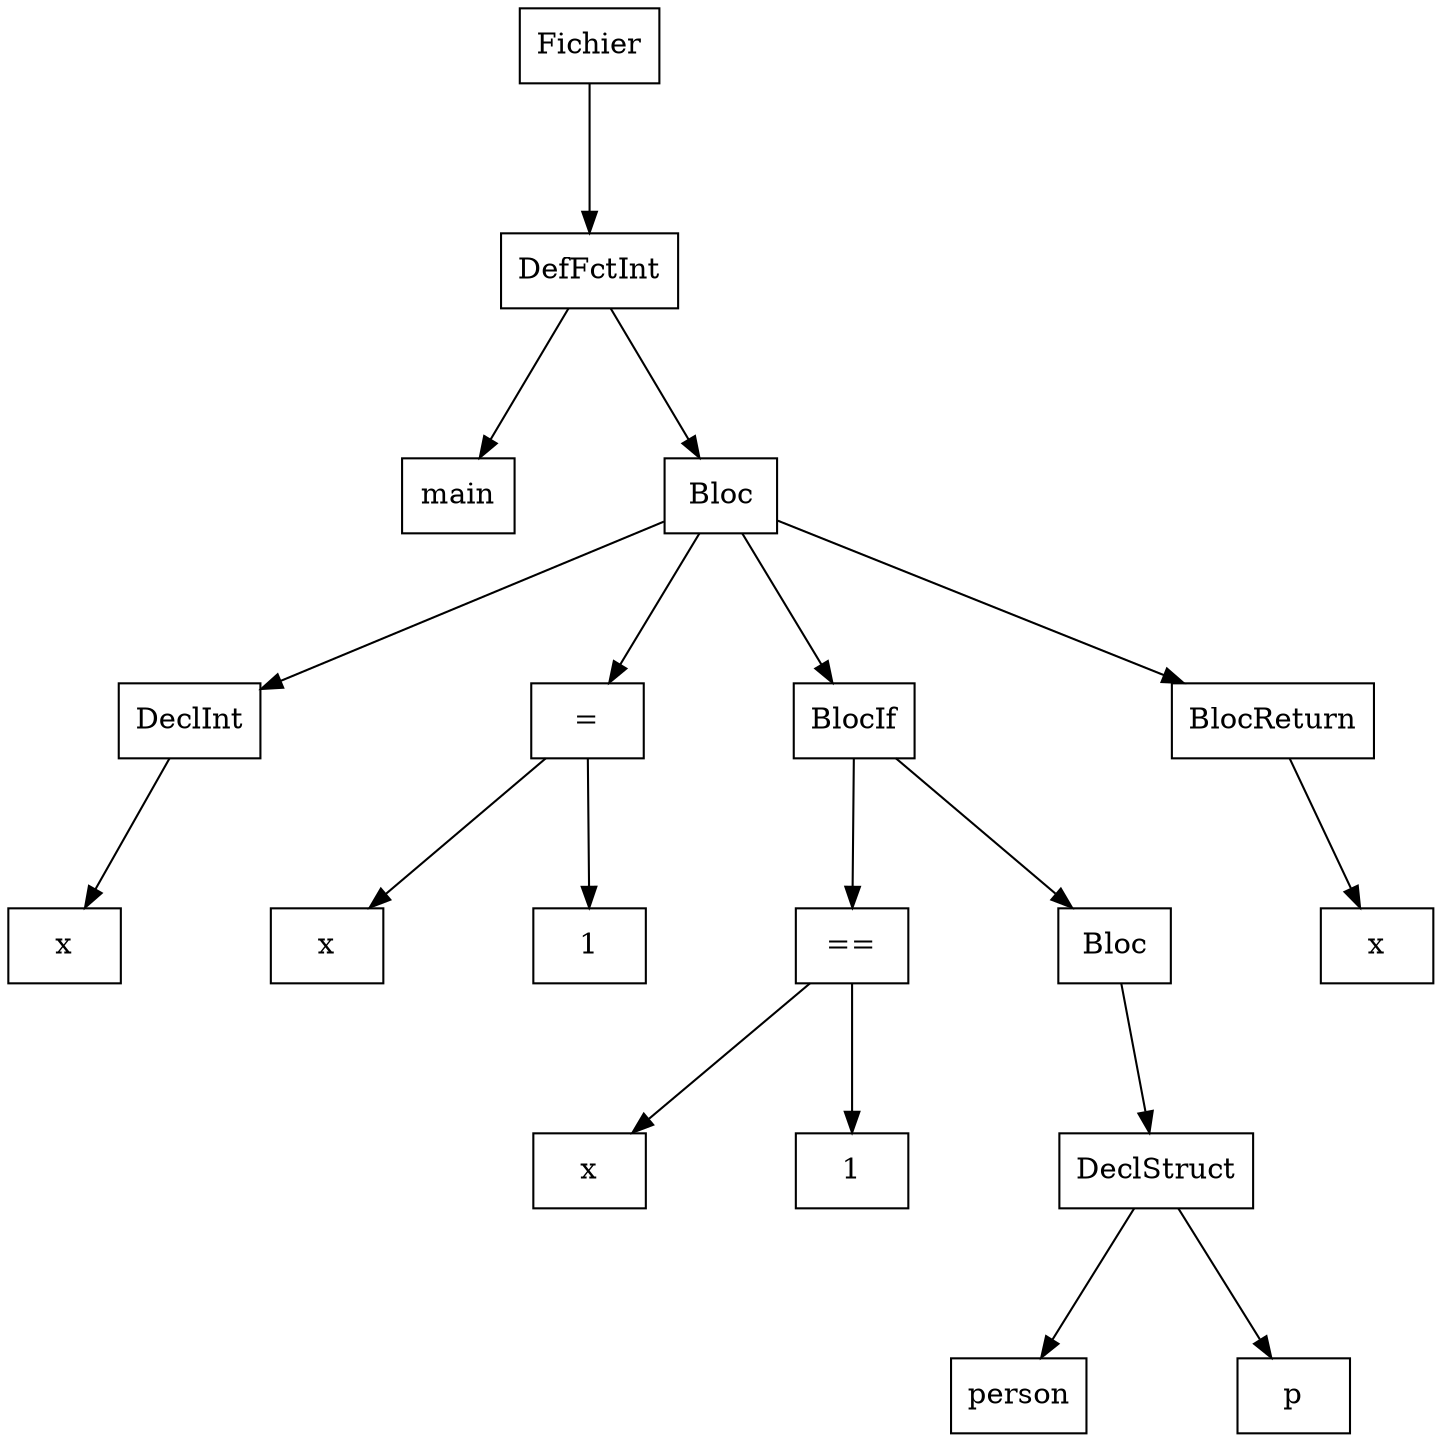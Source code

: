 digraph "ast"{

	nodesep=1;
	ranksep=1;

	N0 [label="Fichier", shape="box"];
	N1 [label="DefFctInt", shape="box"];
	N2 [label="main", shape="box"];
	N3 [label="Bloc", shape="box"];
	N4 [label="DeclInt", shape="box"];
	N5 [label="x", shape="box"];
	N6 [label="=", shape="box"];
	N7 [label="x", shape="box"];
	N8 [label="1", shape="box"];
	N9 [label="BlocIf", shape="box"];
	N10 [label="==", shape="box"];
	N11 [label="x", shape="box"];
	N12 [label="1", shape="box"];
	N13 [label="Bloc", shape="box"];
	N14 [label="DeclStruct", shape="box"];
	N15 [label="person", shape="box"];
	N16 [label="p", shape="box"];
	N17 [label="BlocReturn", shape="box"];
	N18 [label="x", shape="box"];

	N1 -> N2; 
	N4 -> N5; 
	N3 -> N4; 
	N6 -> N7; 
	N6 -> N8; 
	N3 -> N6; 
	N10 -> N11; 
	N10 -> N12; 
	N9 -> N10; 
	N14 -> N15; 
	N14 -> N16; 
	N13 -> N14; 
	N9 -> N13; 
	N3 -> N9; 
	N17 -> N18; 
	N3 -> N17; 
	N1 -> N3; 
	N0 -> N1; 
}

